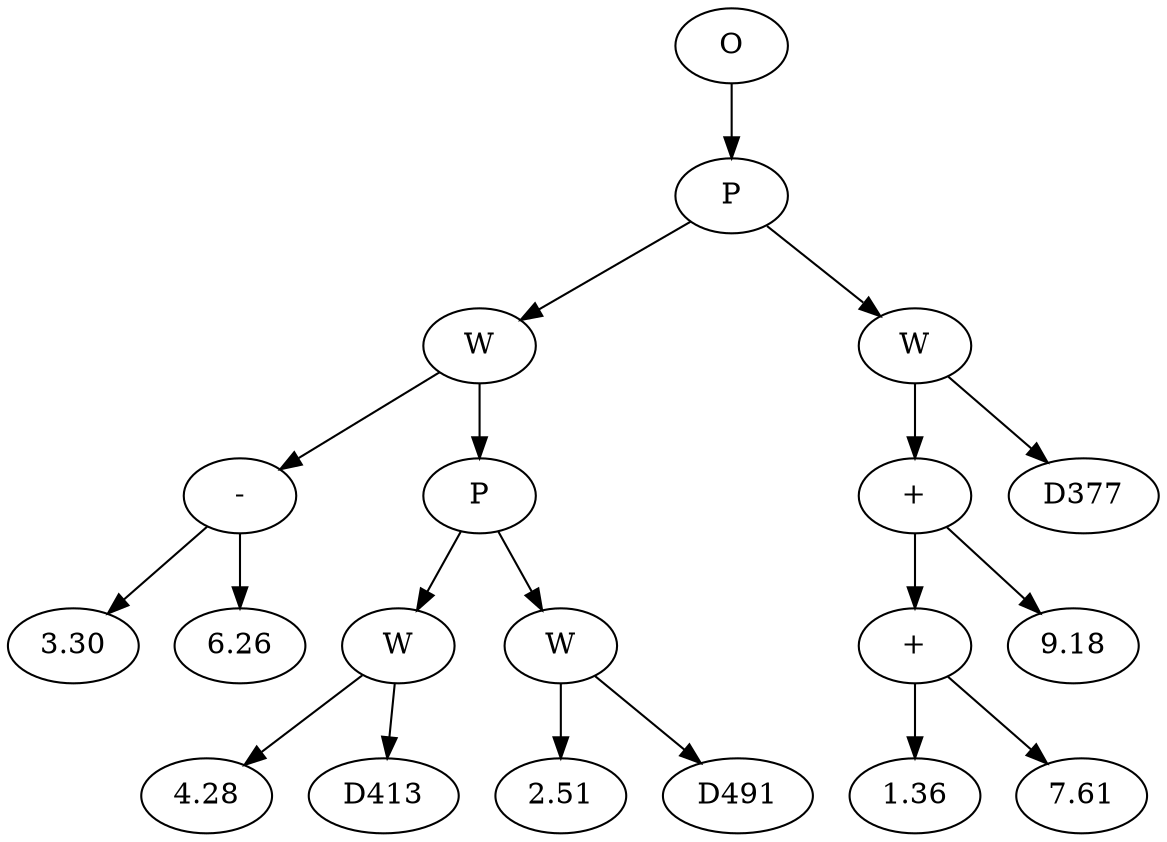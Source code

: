 // Tree
digraph {
	3235316 [label=O]
	3235317 [label=P]
	3235316 -> 3235317
	3235318 [label=W]
	3235317 -> 3235318
	3235319 [label="-"]
	3235318 -> 3235319
	3235320 [label=3.30]
	3235319 -> 3235320
	3235321 [label=6.26]
	3235319 -> 3235321
	3235322 [label=P]
	3235318 -> 3235322
	3235323 [label=W]
	3235322 -> 3235323
	3235324 [label=4.28]
	3235323 -> 3235324
	3235325 [label=D413]
	3235323 -> 3235325
	3235326 [label=W]
	3235322 -> 3235326
	3235327 [label=2.51]
	3235326 -> 3235327
	3235328 [label=D491]
	3235326 -> 3235328
	3235329 [label=W]
	3235317 -> 3235329
	3235330 [label="+"]
	3235329 -> 3235330
	3235331 [label="+"]
	3235330 -> 3235331
	3235332 [label=1.36]
	3235331 -> 3235332
	3235333 [label=7.61]
	3235331 -> 3235333
	3235334 [label=9.18]
	3235330 -> 3235334
	3235335 [label=D377]
	3235329 -> 3235335
}
